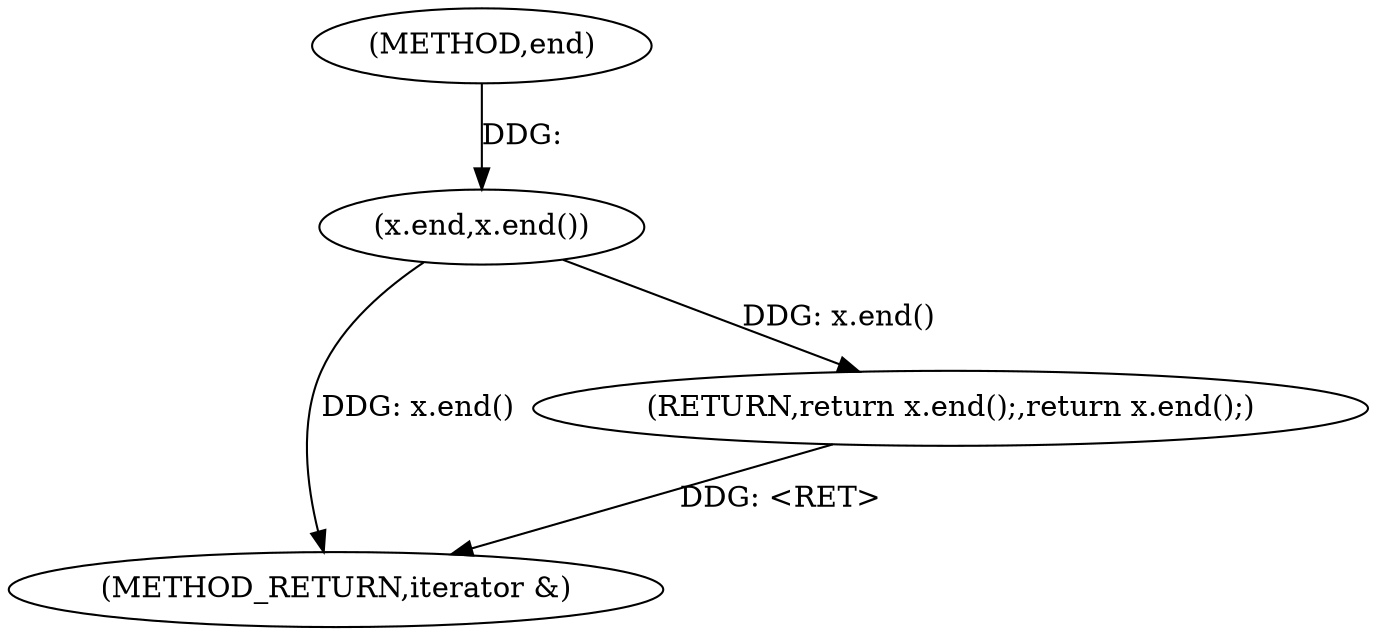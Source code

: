 digraph "end" {  
"1000730" [label = "(METHOD,end)" ]
"1000734" [label = "(METHOD_RETURN,iterator &)" ]
"1000732" [label = "(RETURN,return x.end();,return x.end();)" ]
"1000733" [label = "(x.end,x.end())" ]
  "1000732" -> "1000734"  [ label = "DDG: <RET>"] 
  "1000733" -> "1000734"  [ label = "DDG: x.end()"] 
  "1000733" -> "1000732"  [ label = "DDG: x.end()"] 
  "1000730" -> "1000733"  [ label = "DDG: "] 
}
